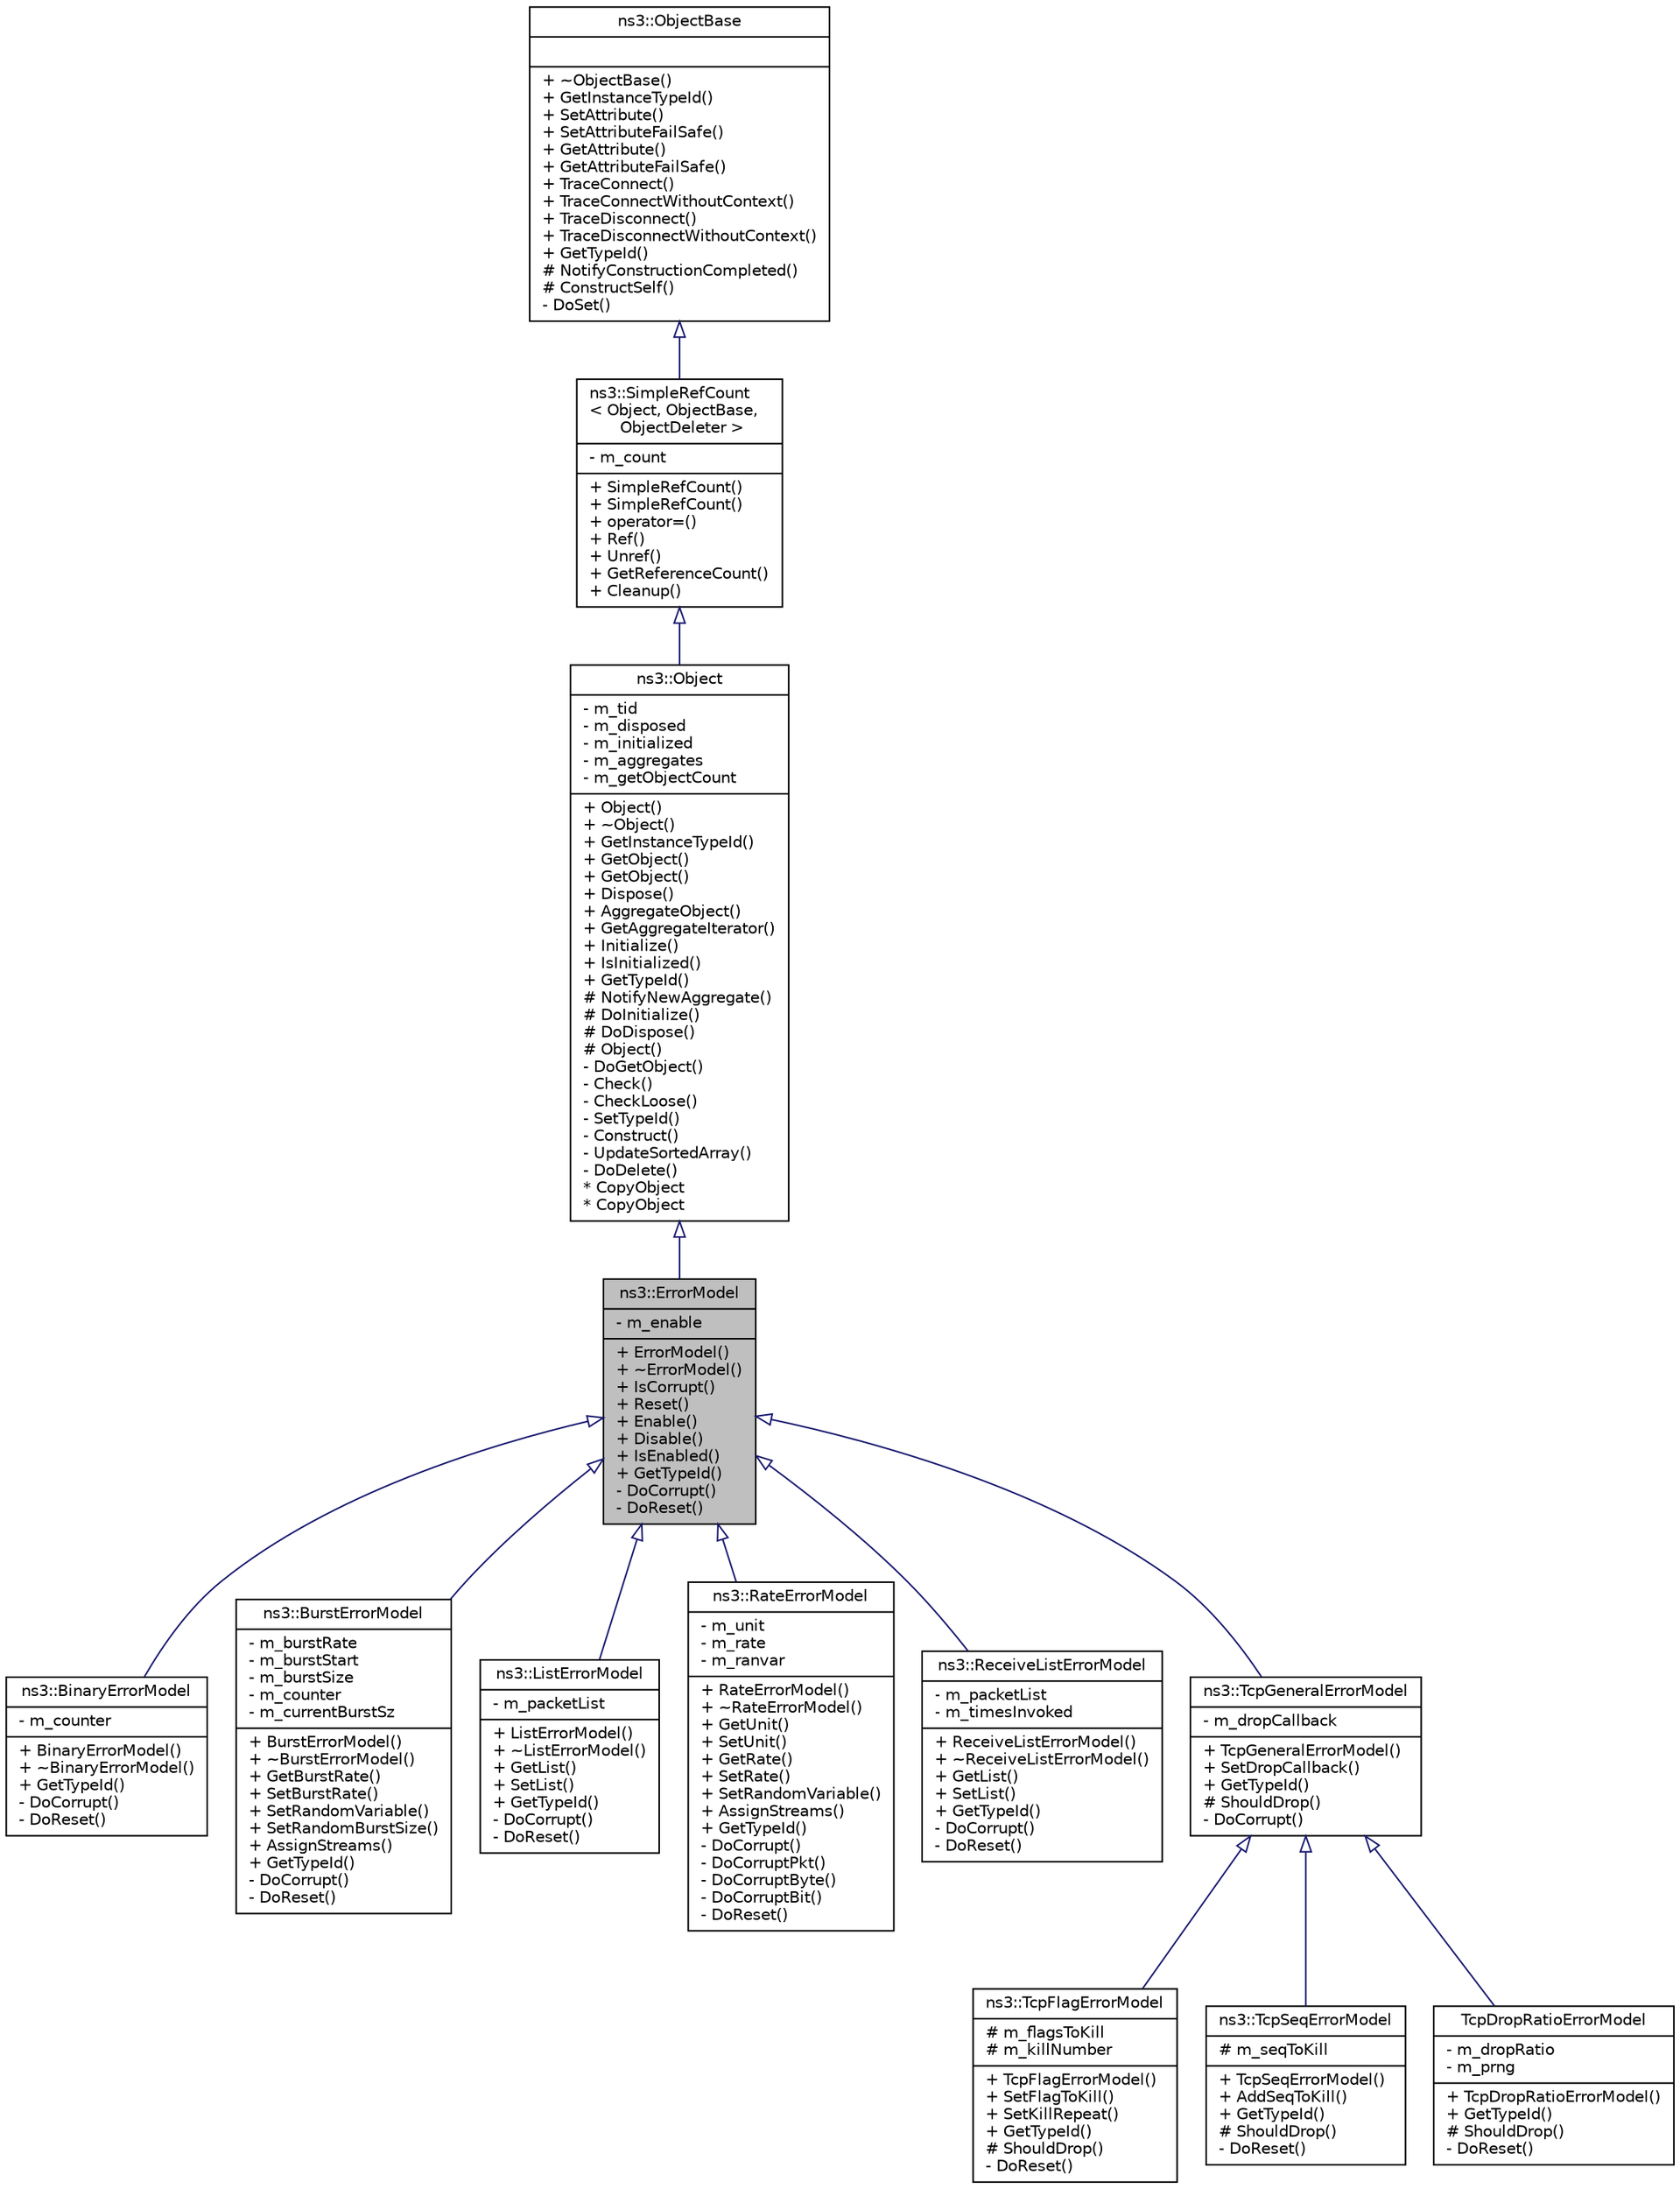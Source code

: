 digraph "ns3::ErrorModel"
{
  edge [fontname="Helvetica",fontsize="10",labelfontname="Helvetica",labelfontsize="10"];
  node [fontname="Helvetica",fontsize="10",shape=record];
  Node1 [label="{ns3::ErrorModel\n|- m_enable\l|+ ErrorModel()\l+ ~ErrorModel()\l+ IsCorrupt()\l+ Reset()\l+ Enable()\l+ Disable()\l+ IsEnabled()\l+ GetTypeId()\l- DoCorrupt()\l- DoReset()\l}",height=0.2,width=0.4,color="black", fillcolor="grey75", style="filled", fontcolor="black"];
  Node2 -> Node1 [dir="back",color="midnightblue",fontsize="10",style="solid",arrowtail="onormal"];
  Node2 [label="{ns3::Object\n|- m_tid\l- m_disposed\l- m_initialized\l- m_aggregates\l- m_getObjectCount\l|+ Object()\l+ ~Object()\l+ GetInstanceTypeId()\l+ GetObject()\l+ GetObject()\l+ Dispose()\l+ AggregateObject()\l+ GetAggregateIterator()\l+ Initialize()\l+ IsInitialized()\l+ GetTypeId()\l# NotifyNewAggregate()\l# DoInitialize()\l# DoDispose()\l# Object()\l- DoGetObject()\l- Check()\l- CheckLoose()\l- SetTypeId()\l- Construct()\l- UpdateSortedArray()\l- DoDelete()\l* CopyObject\l* CopyObject\l}",height=0.2,width=0.4,color="black", fillcolor="white", style="filled",URL="$d9/d77/classns3_1_1Object.html",tooltip="A base class which provides memory management and object aggregation. "];
  Node3 -> Node2 [dir="back",color="midnightblue",fontsize="10",style="solid",arrowtail="onormal"];
  Node3 [label="{ns3::SimpleRefCount\l\< Object, ObjectBase,\l ObjectDeleter \>\n|- m_count\l|+ SimpleRefCount()\l+ SimpleRefCount()\l+ operator=()\l+ Ref()\l+ Unref()\l+ GetReferenceCount()\l+ Cleanup()\l}",height=0.2,width=0.4,color="black", fillcolor="white", style="filled",URL="$da/da1/classns3_1_1SimpleRefCount.html"];
  Node4 -> Node3 [dir="back",color="midnightblue",fontsize="10",style="solid",arrowtail="onormal"];
  Node4 [label="{ns3::ObjectBase\n||+ ~ObjectBase()\l+ GetInstanceTypeId()\l+ SetAttribute()\l+ SetAttributeFailSafe()\l+ GetAttribute()\l+ GetAttributeFailSafe()\l+ TraceConnect()\l+ TraceConnectWithoutContext()\l+ TraceDisconnect()\l+ TraceDisconnectWithoutContext()\l+ GetTypeId()\l# NotifyConstructionCompleted()\l# ConstructSelf()\l- DoSet()\l}",height=0.2,width=0.4,color="black", fillcolor="white", style="filled",URL="$d2/dac/classns3_1_1ObjectBase.html",tooltip="Anchor the ns-3 type and attribute system. "];
  Node1 -> Node5 [dir="back",color="midnightblue",fontsize="10",style="solid",arrowtail="onormal"];
  Node5 [label="{ns3::BinaryErrorModel\n|- m_counter\l|+ BinaryErrorModel()\l+ ~BinaryErrorModel()\l+ GetTypeId()\l- DoCorrupt()\l- DoReset()\l}",height=0.2,width=0.4,color="black", fillcolor="white", style="filled",URL="$d3/df4/classns3_1_1BinaryErrorModel.html",tooltip="The simplest error model, corrupts even packets and does not corrupt odd ones. "];
  Node1 -> Node6 [dir="back",color="midnightblue",fontsize="10",style="solid",arrowtail="onormal"];
  Node6 [label="{ns3::BurstErrorModel\n|- m_burstRate\l- m_burstStart\l- m_burstSize\l- m_counter\l- m_currentBurstSz\l|+ BurstErrorModel()\l+ ~BurstErrorModel()\l+ GetBurstRate()\l+ SetBurstRate()\l+ SetRandomVariable()\l+ SetRandomBurstSize()\l+ AssignStreams()\l+ GetTypeId()\l- DoCorrupt()\l- DoReset()\l}",height=0.2,width=0.4,color="black", fillcolor="white", style="filled",URL="$da/de1/classns3_1_1BurstErrorModel.html",tooltip="Determine which bursts of packets are errored corresponding to an underlying distribution, burst rate, and burst size. "];
  Node1 -> Node7 [dir="back",color="midnightblue",fontsize="10",style="solid",arrowtail="onormal"];
  Node7 [label="{ns3::ListErrorModel\n|- m_packetList\l|+ ListErrorModel()\l+ ~ListErrorModel()\l+ GetList()\l+ SetList()\l+ GetTypeId()\l- DoCorrupt()\l- DoReset()\l}",height=0.2,width=0.4,color="black", fillcolor="white", style="filled",URL="$dd/df8/classns3_1_1ListErrorModel.html",tooltip="Provide a list of Packet uids to corrupt. "];
  Node1 -> Node8 [dir="back",color="midnightblue",fontsize="10",style="solid",arrowtail="onormal"];
  Node8 [label="{ns3::RateErrorModel\n|- m_unit\l- m_rate\l- m_ranvar\l|+ RateErrorModel()\l+ ~RateErrorModel()\l+ GetUnit()\l+ SetUnit()\l+ GetRate()\l+ SetRate()\l+ SetRandomVariable()\l+ AssignStreams()\l+ GetTypeId()\l- DoCorrupt()\l- DoCorruptPkt()\l- DoCorruptByte()\l- DoCorruptBit()\l- DoReset()\l}",height=0.2,width=0.4,color="black", fillcolor="white", style="filled",URL="$d1/d25/classns3_1_1RateErrorModel.html",tooltip="Determine which packets are errored corresponding to an underlying distribution, rate, and unit. "];
  Node1 -> Node9 [dir="back",color="midnightblue",fontsize="10",style="solid",arrowtail="onormal"];
  Node9 [label="{ns3::ReceiveListErrorModel\n|- m_packetList\l- m_timesInvoked\l|+ ReceiveListErrorModel()\l+ ~ReceiveListErrorModel()\l+ GetList()\l+ SetList()\l+ GetTypeId()\l- DoCorrupt()\l- DoReset()\l}",height=0.2,width=0.4,color="black", fillcolor="white", style="filled",URL="$dd/d92/classns3_1_1ReceiveListErrorModel.html",tooltip="Provide a list of Packets to corrupt. "];
  Node1 -> Node10 [dir="back",color="midnightblue",fontsize="10",style="solid",arrowtail="onormal"];
  Node10 [label="{ns3::TcpGeneralErrorModel\n|- m_dropCallback\l|+ TcpGeneralErrorModel()\l+ SetDropCallback()\l+ GetTypeId()\l# ShouldDrop()\l- DoCorrupt()\l}",height=0.2,width=0.4,color="black", fillcolor="white", style="filled",URL="$d1/d5a/classns3_1_1TcpGeneralErrorModel.html",tooltip="A general (TCP-aware) error model. "];
  Node10 -> Node11 [dir="back",color="midnightblue",fontsize="10",style="solid",arrowtail="onormal"];
  Node11 [label="{ns3::TcpFlagErrorModel\n|# m_flagsToKill\l# m_killNumber\l|+ TcpFlagErrorModel()\l+ SetFlagToKill()\l+ SetKillRepeat()\l+ GetTypeId()\l# ShouldDrop()\l- DoReset()\l}",height=0.2,width=0.4,color="black", fillcolor="white", style="filled",URL="$de/daf/classns3_1_1TcpFlagErrorModel.html",tooltip="Error model which drop packets with specified TCP flags. "];
  Node10 -> Node12 [dir="back",color="midnightblue",fontsize="10",style="solid",arrowtail="onormal"];
  Node12 [label="{ns3::TcpSeqErrorModel\n|# m_seqToKill\l|+ TcpSeqErrorModel()\l+ AddSeqToKill()\l+ GetTypeId()\l# ShouldDrop()\l- DoReset()\l}",height=0.2,width=0.4,color="black", fillcolor="white", style="filled",URL="$df/d33/classns3_1_1TcpSeqErrorModel.html",tooltip="An error model TCP aware: it drops the sequence number declared. "];
  Node10 -> Node13 [dir="back",color="midnightblue",fontsize="10",style="solid",arrowtail="onormal"];
  Node13 [label="{TcpDropRatioErrorModel\n|- m_dropRatio\l- m_prng\l|+ TcpDropRatioErrorModel()\l+ GetTypeId()\l# ShouldDrop()\l- DoReset()\l}",height=0.2,width=0.4,color="black", fillcolor="white", style="filled",URL="$d7/d96/classTcpDropRatioErrorModel.html",tooltip="An error model that randomly drops a given rátio of TCP segments. "];
}

